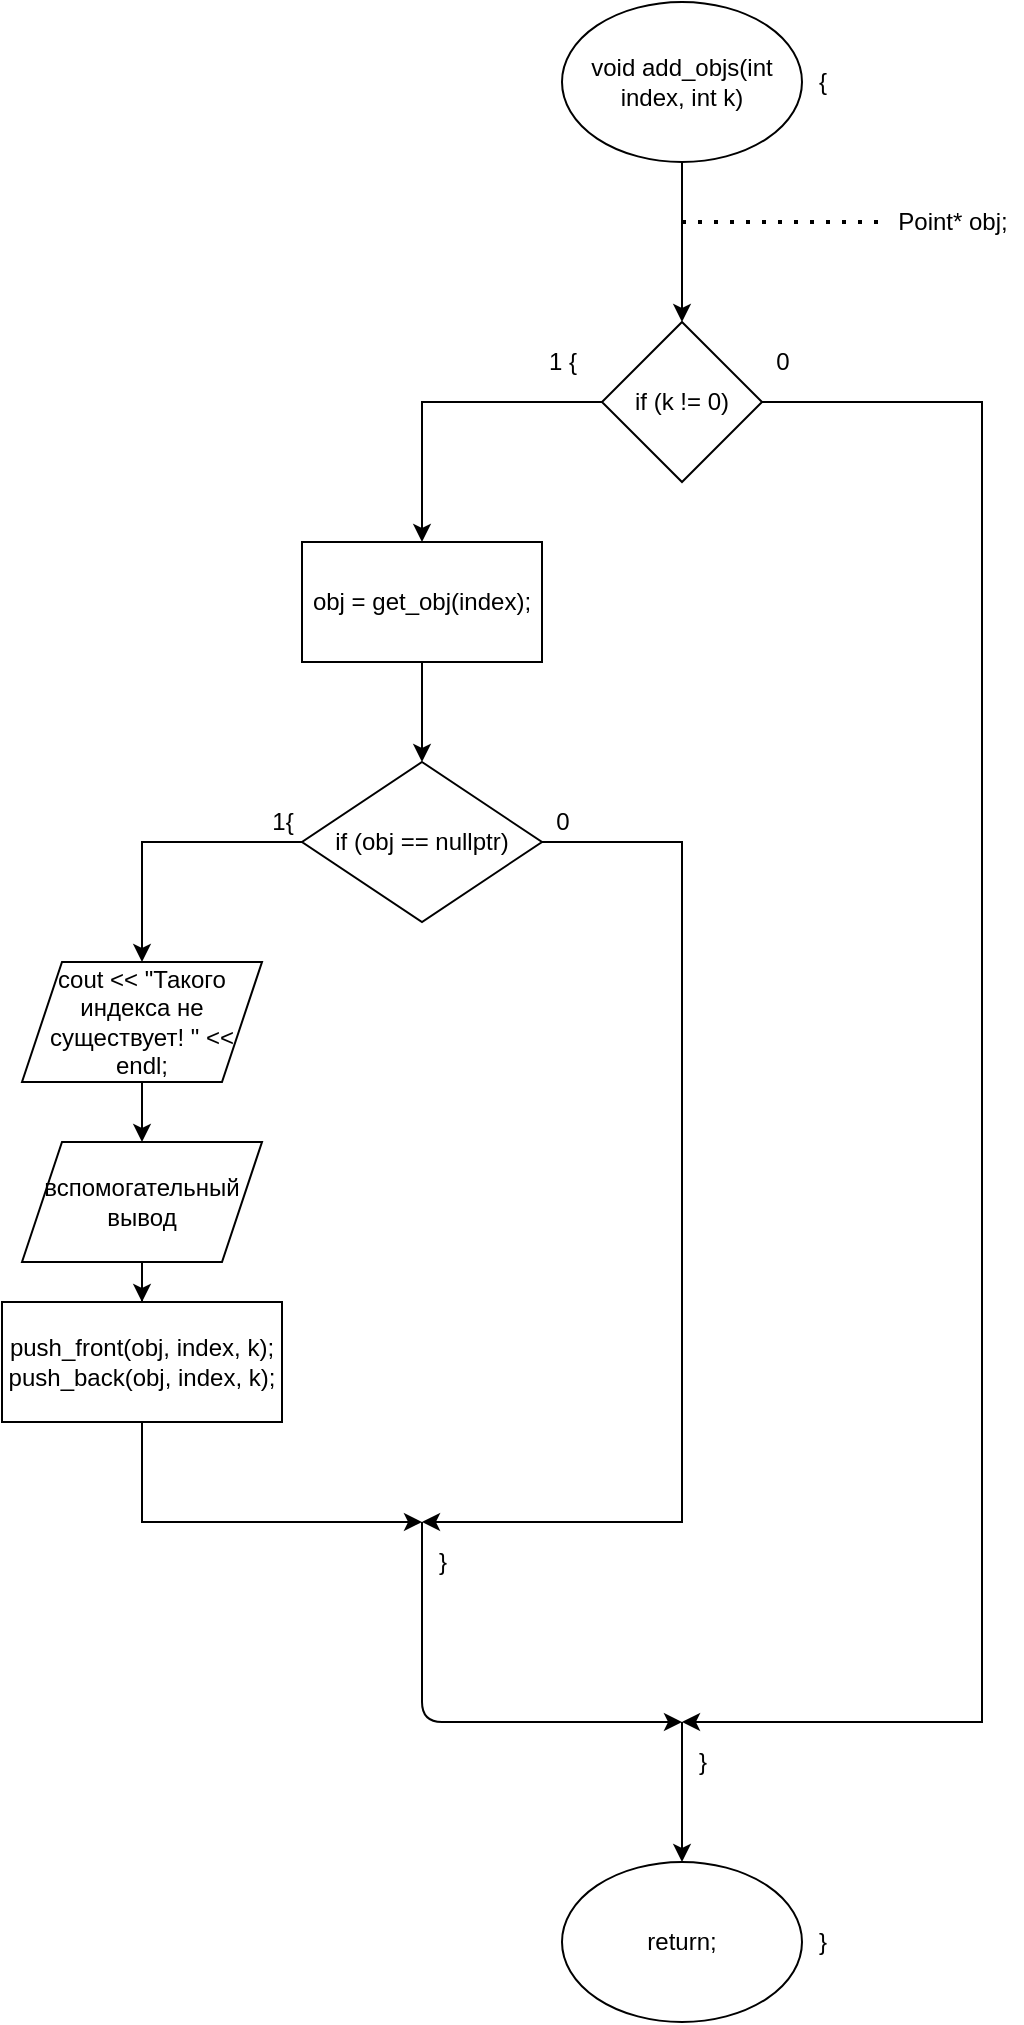 <mxfile version="13.9.9" type="device"><diagram id="wWx0fA20X1xYvUEEIam_" name="Страница 1"><mxGraphModel dx="1420" dy="840" grid="1" gridSize="10" guides="1" tooltips="1" connect="1" arrows="1" fold="1" page="1" pageScale="1" pageWidth="827" pageHeight="1169" math="0" shadow="0"><root><mxCell id="0"/><mxCell id="1" parent="0"/><mxCell id="wJH5pmPuZASUQuXLLvhX-3" style="edgeStyle=orthogonalEdgeStyle;rounded=0;orthogonalLoop=1;jettySize=auto;html=1;" edge="1" parent="1" source="wJH5pmPuZASUQuXLLvhX-1" target="wJH5pmPuZASUQuXLLvhX-6"><mxGeometry relative="1" as="geometry"><mxPoint x="390" y="190" as="targetPoint"/></mxGeometry></mxCell><mxCell id="wJH5pmPuZASUQuXLLvhX-1" value="void add_objs(int index, int k)" style="ellipse;whiteSpace=wrap;html=1;" vertex="1" parent="1"><mxGeometry x="330" y="40" width="120" height="80" as="geometry"/></mxCell><mxCell id="wJH5pmPuZASUQuXLLvhX-2" value="{" style="text;html=1;align=center;verticalAlign=middle;resizable=0;points=[];autosize=1;" vertex="1" parent="1"><mxGeometry x="450" y="70" width="20" height="20" as="geometry"/></mxCell><mxCell id="wJH5pmPuZASUQuXLLvhX-4" value="" style="endArrow=none;dashed=1;html=1;dashPattern=1 3;strokeWidth=2;" edge="1" parent="1"><mxGeometry width="50" height="50" relative="1" as="geometry"><mxPoint x="390" y="150" as="sourcePoint"/><mxPoint x="490" y="150" as="targetPoint"/></mxGeometry></mxCell><mxCell id="wJH5pmPuZASUQuXLLvhX-5" value="Point* obj;" style="text;html=1;align=center;verticalAlign=middle;resizable=0;points=[];autosize=1;" vertex="1" parent="1"><mxGeometry x="490" y="140" width="70" height="20" as="geometry"/></mxCell><mxCell id="wJH5pmPuZASUQuXLLvhX-7" style="edgeStyle=orthogonalEdgeStyle;rounded=0;orthogonalLoop=1;jettySize=auto;html=1;" edge="1" parent="1" source="wJH5pmPuZASUQuXLLvhX-6" target="wJH5pmPuZASUQuXLLvhX-8"><mxGeometry relative="1" as="geometry"><mxPoint x="290" y="320" as="targetPoint"/></mxGeometry></mxCell><mxCell id="wJH5pmPuZASUQuXLLvhX-10" style="edgeStyle=orthogonalEdgeStyle;rounded=0;orthogonalLoop=1;jettySize=auto;html=1;" edge="1" parent="1" source="wJH5pmPuZASUQuXLLvhX-6"><mxGeometry relative="1" as="geometry"><mxPoint x="390" y="900" as="targetPoint"/><Array as="points"><mxPoint x="540" y="240"/><mxPoint x="540" y="900"/></Array></mxGeometry></mxCell><mxCell id="wJH5pmPuZASUQuXLLvhX-6" value="if (k != 0)" style="rhombus;whiteSpace=wrap;html=1;" vertex="1" parent="1"><mxGeometry x="350" y="200" width="80" height="80" as="geometry"/></mxCell><mxCell id="wJH5pmPuZASUQuXLLvhX-12" style="edgeStyle=orthogonalEdgeStyle;rounded=0;orthogonalLoop=1;jettySize=auto;html=1;" edge="1" parent="1" source="wJH5pmPuZASUQuXLLvhX-8" target="wJH5pmPuZASUQuXLLvhX-13"><mxGeometry relative="1" as="geometry"><mxPoint x="270" y="410" as="targetPoint"/></mxGeometry></mxCell><mxCell id="wJH5pmPuZASUQuXLLvhX-8" value="obj = get_obj(index);" style="rounded=0;whiteSpace=wrap;html=1;" vertex="1" parent="1"><mxGeometry x="200" y="310" width="120" height="60" as="geometry"/></mxCell><mxCell id="wJH5pmPuZASUQuXLLvhX-9" value="1 {" style="text;html=1;align=center;verticalAlign=middle;resizable=0;points=[];autosize=1;" vertex="1" parent="1"><mxGeometry x="315" y="210" width="30" height="20" as="geometry"/></mxCell><mxCell id="wJH5pmPuZASUQuXLLvhX-11" value="0" style="text;html=1;align=center;verticalAlign=middle;resizable=0;points=[];autosize=1;" vertex="1" parent="1"><mxGeometry x="430" y="210" width="20" height="20" as="geometry"/></mxCell><mxCell id="wJH5pmPuZASUQuXLLvhX-14" style="edgeStyle=orthogonalEdgeStyle;rounded=0;orthogonalLoop=1;jettySize=auto;html=1;" edge="1" parent="1" source="wJH5pmPuZASUQuXLLvhX-13" target="wJH5pmPuZASUQuXLLvhX-15"><mxGeometry relative="1" as="geometry"><mxPoint x="140" y="530" as="targetPoint"/></mxGeometry></mxCell><mxCell id="wJH5pmPuZASUQuXLLvhX-17" style="edgeStyle=orthogonalEdgeStyle;rounded=0;orthogonalLoop=1;jettySize=auto;html=1;" edge="1" parent="1" source="wJH5pmPuZASUQuXLLvhX-13"><mxGeometry relative="1" as="geometry"><mxPoint x="260" y="800" as="targetPoint"/><Array as="points"><mxPoint x="390" y="460"/><mxPoint x="390" y="800"/><mxPoint x="260" y="800"/></Array></mxGeometry></mxCell><mxCell id="wJH5pmPuZASUQuXLLvhX-13" value="if (obj == nullptr)" style="rhombus;whiteSpace=wrap;html=1;" vertex="1" parent="1"><mxGeometry x="200" y="420" width="120" height="80" as="geometry"/></mxCell><mxCell id="wJH5pmPuZASUQuXLLvhX-21" style="edgeStyle=orthogonalEdgeStyle;rounded=0;orthogonalLoop=1;jettySize=auto;html=1;" edge="1" parent="1" source="wJH5pmPuZASUQuXLLvhX-15" target="wJH5pmPuZASUQuXLLvhX-22"><mxGeometry relative="1" as="geometry"><mxPoint x="120" y="620" as="targetPoint"/></mxGeometry></mxCell><mxCell id="wJH5pmPuZASUQuXLLvhX-15" value="cout &lt;&lt; &quot;Такого индекса не существует! &quot; &lt;&lt; endl;" style="shape=parallelogram;perimeter=parallelogramPerimeter;whiteSpace=wrap;html=1;fixedSize=1;" vertex="1" parent="1"><mxGeometry x="60" y="520" width="120" height="60" as="geometry"/></mxCell><mxCell id="wJH5pmPuZASUQuXLLvhX-18" value="1{" style="text;html=1;align=center;verticalAlign=middle;resizable=0;points=[];autosize=1;" vertex="1" parent="1"><mxGeometry x="175" y="440" width="30" height="20" as="geometry"/></mxCell><mxCell id="wJH5pmPuZASUQuXLLvhX-19" value="0" style="text;html=1;align=center;verticalAlign=middle;resizable=0;points=[];autosize=1;" vertex="1" parent="1"><mxGeometry x="320" y="440" width="20" height="20" as="geometry"/></mxCell><mxCell id="wJH5pmPuZASUQuXLLvhX-23" style="edgeStyle=orthogonalEdgeStyle;rounded=0;orthogonalLoop=1;jettySize=auto;html=1;" edge="1" parent="1" source="wJH5pmPuZASUQuXLLvhX-22" target="wJH5pmPuZASUQuXLLvhX-24"><mxGeometry relative="1" as="geometry"><mxPoint x="120" y="700" as="targetPoint"/></mxGeometry></mxCell><mxCell id="wJH5pmPuZASUQuXLLvhX-22" value="вспомогательный вывод" style="shape=parallelogram;perimeter=parallelogramPerimeter;whiteSpace=wrap;html=1;fixedSize=1;" vertex="1" parent="1"><mxGeometry x="60" y="610" width="120" height="60" as="geometry"/></mxCell><mxCell id="wJH5pmPuZASUQuXLLvhX-26" style="edgeStyle=orthogonalEdgeStyle;rounded=0;orthogonalLoop=1;jettySize=auto;html=1;" edge="1" parent="1" source="wJH5pmPuZASUQuXLLvhX-24"><mxGeometry relative="1" as="geometry"><mxPoint x="260" y="800" as="targetPoint"/><Array as="points"><mxPoint x="120" y="800"/><mxPoint x="220" y="800"/></Array></mxGeometry></mxCell><mxCell id="wJH5pmPuZASUQuXLLvhX-24" value="&lt;div&gt;push_front(obj, index, k);&lt;/div&gt;&lt;div&gt;&lt;span&gt;&#9;&lt;/span&gt;push_back(obj, index, k);&lt;/div&gt;" style="rounded=0;whiteSpace=wrap;html=1;" vertex="1" parent="1"><mxGeometry x="50" y="690" width="140" height="60" as="geometry"/></mxCell><mxCell id="wJH5pmPuZASUQuXLLvhX-29" value="" style="endArrow=classic;html=1;" edge="1" parent="1"><mxGeometry width="50" height="50" relative="1" as="geometry"><mxPoint x="260" y="800" as="sourcePoint"/><mxPoint x="390" y="900" as="targetPoint"/><Array as="points"><mxPoint x="260" y="900"/></Array></mxGeometry></mxCell><mxCell id="wJH5pmPuZASUQuXLLvhX-30" value="}" style="text;html=1;align=center;verticalAlign=middle;resizable=0;points=[];autosize=1;" vertex="1" parent="1"><mxGeometry x="260" y="810" width="20" height="20" as="geometry"/></mxCell><mxCell id="wJH5pmPuZASUQuXLLvhX-31" value="" style="endArrow=classic;html=1;" edge="1" parent="1" target="wJH5pmPuZASUQuXLLvhX-33"><mxGeometry width="50" height="50" relative="1" as="geometry"><mxPoint x="390" y="900" as="sourcePoint"/><mxPoint x="390" y="950" as="targetPoint"/></mxGeometry></mxCell><mxCell id="wJH5pmPuZASUQuXLLvhX-32" value="}" style="text;html=1;align=center;verticalAlign=middle;resizable=0;points=[];autosize=1;" vertex="1" parent="1"><mxGeometry x="390" y="910" width="20" height="20" as="geometry"/></mxCell><mxCell id="wJH5pmPuZASUQuXLLvhX-33" value="return;" style="ellipse;whiteSpace=wrap;html=1;" vertex="1" parent="1"><mxGeometry x="330" y="970" width="120" height="80" as="geometry"/></mxCell><mxCell id="wJH5pmPuZASUQuXLLvhX-34" value="}" style="text;html=1;align=center;verticalAlign=middle;resizable=0;points=[];autosize=1;" vertex="1" parent="1"><mxGeometry x="450" y="1000" width="20" height="20" as="geometry"/></mxCell></root></mxGraphModel></diagram></mxfile>